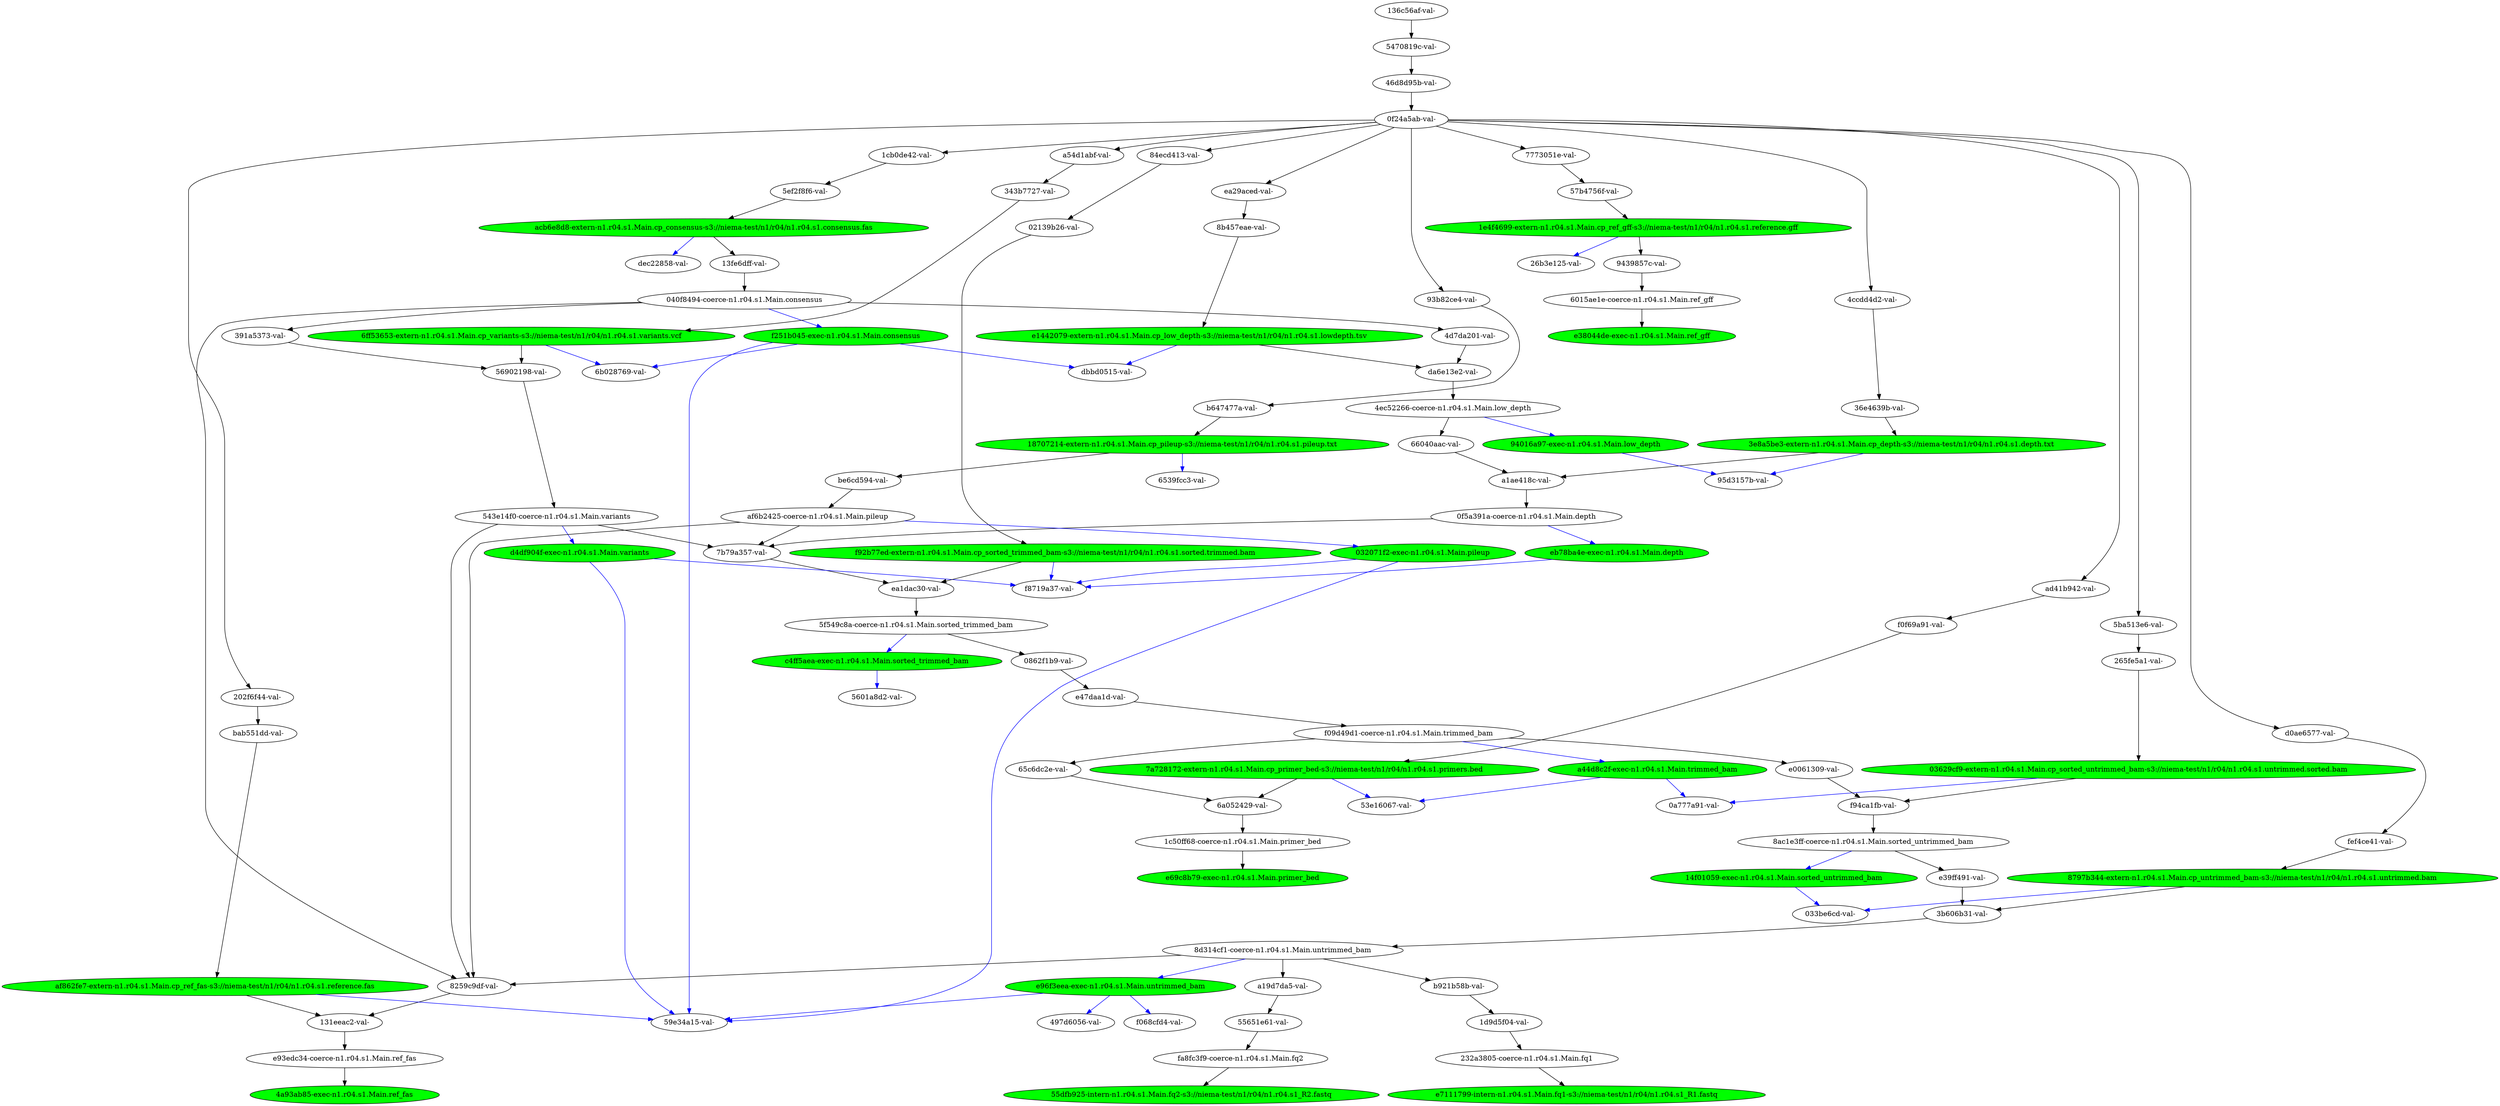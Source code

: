strict digraph "reflow flowgraph sha256:3a82edfb4ef3d942da0103570a7dd9af2effc4fc29f757d532c115c76b0dff3e" {
// Node definitions.
"02139b26-val-";
"032071f2-exec-n1.r04.s1.Main.pileup" [
fillcolor=green
style=filled
];
"033be6cd-val-";
"03629cf9-extern-n1.r04.s1.Main.cp_sorted_untrimmed_bam-s3://niema-test/n1/r04/n1.r04.s1.untrimmed.sorted.bam" [
fillcolor=green
style=filled
];
"040f8494-coerce-n1.r04.s1.Main.consensus";
"0862f1b9-val-";
"0a777a91-val-";
"0f24a5ab-val-";
"0f5a391a-coerce-n1.r04.s1.Main.depth";
"131eeac2-val-";
"136c56af-val-";
"13fe6dff-val-";
"14f01059-exec-n1.r04.s1.Main.sorted_untrimmed_bam" [
fillcolor=green
style=filled
];
"18707214-extern-n1.r04.s1.Main.cp_pileup-s3://niema-test/n1/r04/n1.r04.s1.pileup.txt" [
fillcolor=green
style=filled
];
"1c50ff68-coerce-n1.r04.s1.Main.primer_bed";
"1cb0de42-val-";
"1d9d5f04-val-";
"1e4f4699-extern-n1.r04.s1.Main.cp_ref_gff-s3://niema-test/n1/r04/n1.r04.s1.reference.gff" [
fillcolor=green
style=filled
];
"202f6f44-val-";
"232a3805-coerce-n1.r04.s1.Main.fq1";
"265fe5a1-val-";
"26b3e125-val-";
"343b7727-val-";
"36e4639b-val-";
"391a5373-val-";
"3b606b31-val-";
"3e8a5be3-extern-n1.r04.s1.Main.cp_depth-s3://niema-test/n1/r04/n1.r04.s1.depth.txt" [
fillcolor=green
style=filled
];
"46d8d95b-val-";
"497d6056-val-";
"4a93ab85-exec-n1.r04.s1.Main.ref_fas" [
fillcolor=green
style=filled
];
"4ccdd4d2-val-";
"4d7da201-val-";
"4ec52266-coerce-n1.r04.s1.Main.low_depth";
"53e16067-val-";
"543e14f0-coerce-n1.r04.s1.Main.variants";
"5470819c-val-";
"55651e61-val-";
"55dfb925-intern-n1.r04.s1.Main.fq2-s3://niema-test/n1/r04/n1.r04.s1_R2.fastq" [
fillcolor=green
style=filled
];
"5601a8d2-val-";
"56902198-val-";
"57b4756f-val-";
"59e34a15-val-";
"5ba513e6-val-";
"5ef2f8f6-val-";
"5f549c8a-coerce-n1.r04.s1.Main.sorted_trimmed_bam";
"6015ae1e-coerce-n1.r04.s1.Main.ref_gff";
"6539fcc3-val-";
"65c6dc2e-val-";
"66040aac-val-";
"6a052429-val-";
"6b028769-val-";
"6ff53653-extern-n1.r04.s1.Main.cp_variants-s3://niema-test/n1/r04/n1.r04.s1.variants.vcf" [
fillcolor=green
style=filled
];
"7773051e-val-";
"7a728172-extern-n1.r04.s1.Main.cp_primer_bed-s3://niema-test/n1/r04/n1.r04.s1.primers.bed" [
fillcolor=green
style=filled
];
"7b79a357-val-";
"8259c9df-val-";
"84ecd413-val-";
"8797b344-extern-n1.r04.s1.Main.cp_untrimmed_bam-s3://niema-test/n1/r04/n1.r04.s1.untrimmed.bam" [
fillcolor=green
style=filled
];
"8ac1e3ff-coerce-n1.r04.s1.Main.sorted_untrimmed_bam";
"8b457eae-val-";
"8d314cf1-coerce-n1.r04.s1.Main.untrimmed_bam";
"93b82ce4-val-";
"94016a97-exec-n1.r04.s1.Main.low_depth" [
fillcolor=green
style=filled
];
"9439857c-val-";
"95d3157b-val-";
"a19d7da5-val-";
"a1ae418c-val-";
"a44d8c2f-exec-n1.r04.s1.Main.trimmed_bam" [
fillcolor=green
style=filled
];
"a54d1abf-val-";
"acb6e8d8-extern-n1.r04.s1.Main.cp_consensus-s3://niema-test/n1/r04/n1.r04.s1.consensus.fas" [
fillcolor=green
style=filled
];
"ad41b942-val-";
"af6b2425-coerce-n1.r04.s1.Main.pileup";
"af862fe7-extern-n1.r04.s1.Main.cp_ref_fas-s3://niema-test/n1/r04/n1.r04.s1.reference.fas" [
fillcolor=green
style=filled
];
"b647477a-val-";
"b921b58b-val-";
"bab551dd-val-";
"be6cd594-val-";
"c4ff5aea-exec-n1.r04.s1.Main.sorted_trimmed_bam" [
fillcolor=green
style=filled
];
"d0ae6577-val-";
"d4df904f-exec-n1.r04.s1.Main.variants" [
fillcolor=green
style=filled
];
"da6e13e2-val-";
"dbbd0515-val-";
"dec22858-val-";
"e0061309-val-";
"e1442079-extern-n1.r04.s1.Main.cp_low_depth-s3://niema-test/n1/r04/n1.r04.s1.lowdepth.tsv" [
fillcolor=green
style=filled
];
"e38044de-exec-n1.r04.s1.Main.ref_gff" [
fillcolor=green
style=filled
];
"e39ff491-val-";
"e47daa1d-val-";
"e69c8b79-exec-n1.r04.s1.Main.primer_bed" [
fillcolor=green
style=filled
];
"e7111799-intern-n1.r04.s1.Main.fq1-s3://niema-test/n1/r04/n1.r04.s1_R1.fastq" [
fillcolor=green
style=filled
];
"e93edc34-coerce-n1.r04.s1.Main.ref_fas";
"e96f3eea-exec-n1.r04.s1.Main.untrimmed_bam" [
fillcolor=green
style=filled
];
"ea1dac30-val-";
"ea29aced-val-";
"eb78ba4e-exec-n1.r04.s1.Main.depth" [
fillcolor=green
style=filled
];
"f068cfd4-val-";
"f09d49d1-coerce-n1.r04.s1.Main.trimmed_bam";
"f0f69a91-val-";
"f251b045-exec-n1.r04.s1.Main.consensus" [
fillcolor=green
style=filled
];
"f8719a37-val-";
"f92b77ed-extern-n1.r04.s1.Main.cp_sorted_trimmed_bam-s3://niema-test/n1/r04/n1.r04.s1.sorted.trimmed.bam" [
fillcolor=green
style=filled
];
"f94ca1fb-val-";
"fa8fc3f9-coerce-n1.r04.s1.Main.fq2";
"fef4ce41-val-";

// Edge definitions.
"02139b26-val-" -> "f92b77ed-extern-n1.r04.s1.Main.cp_sorted_trimmed_bam-s3://niema-test/n1/r04/n1.r04.s1.sorted.trimmed.bam" [dynamic=false];
"032071f2-exec-n1.r04.s1.Main.pileup" -> "59e34a15-val-" [
dynamic=true
color=blue
];
"032071f2-exec-n1.r04.s1.Main.pileup" -> "f8719a37-val-" [
dynamic=true
color=blue
];
"03629cf9-extern-n1.r04.s1.Main.cp_sorted_untrimmed_bam-s3://niema-test/n1/r04/n1.r04.s1.untrimmed.sorted.bam" -> "0a777a91-val-" [
dynamic=true
color=blue
];
"03629cf9-extern-n1.r04.s1.Main.cp_sorted_untrimmed_bam-s3://niema-test/n1/r04/n1.r04.s1.untrimmed.sorted.bam" -> "f94ca1fb-val-" [dynamic=false];
"040f8494-coerce-n1.r04.s1.Main.consensus" -> "391a5373-val-" [dynamic=false];
"040f8494-coerce-n1.r04.s1.Main.consensus" -> "4d7da201-val-" [dynamic=false];
"040f8494-coerce-n1.r04.s1.Main.consensus" -> "8259c9df-val-" [dynamic=false];
"040f8494-coerce-n1.r04.s1.Main.consensus" -> "f251b045-exec-n1.r04.s1.Main.consensus" [
dynamic=true
color=blue
];
"0862f1b9-val-" -> "e47daa1d-val-" [dynamic=false];
"0f24a5ab-val-" -> "1cb0de42-val-" [dynamic=false];
"0f24a5ab-val-" -> "202f6f44-val-" [dynamic=false];
"0f24a5ab-val-" -> "4ccdd4d2-val-" [dynamic=false];
"0f24a5ab-val-" -> "5ba513e6-val-" [dynamic=false];
"0f24a5ab-val-" -> "7773051e-val-" [dynamic=false];
"0f24a5ab-val-" -> "84ecd413-val-" [dynamic=false];
"0f24a5ab-val-" -> "93b82ce4-val-" [dynamic=false];
"0f24a5ab-val-" -> "a54d1abf-val-" [dynamic=false];
"0f24a5ab-val-" -> "ad41b942-val-" [dynamic=false];
"0f24a5ab-val-" -> "d0ae6577-val-" [dynamic=false];
"0f24a5ab-val-" -> "ea29aced-val-" [dynamic=false];
"0f5a391a-coerce-n1.r04.s1.Main.depth" -> "7b79a357-val-" [dynamic=false];
"0f5a391a-coerce-n1.r04.s1.Main.depth" -> "eb78ba4e-exec-n1.r04.s1.Main.depth" [
dynamic=true
color=blue
];
"131eeac2-val-" -> "e93edc34-coerce-n1.r04.s1.Main.ref_fas" [dynamic=false];
"136c56af-val-" -> "5470819c-val-" [dynamic=false];
"13fe6dff-val-" -> "040f8494-coerce-n1.r04.s1.Main.consensus" [dynamic=false];
"14f01059-exec-n1.r04.s1.Main.sorted_untrimmed_bam" -> "033be6cd-val-" [
dynamic=true
color=blue
];
"18707214-extern-n1.r04.s1.Main.cp_pileup-s3://niema-test/n1/r04/n1.r04.s1.pileup.txt" -> "6539fcc3-val-" [
dynamic=true
color=blue
];
"18707214-extern-n1.r04.s1.Main.cp_pileup-s3://niema-test/n1/r04/n1.r04.s1.pileup.txt" -> "be6cd594-val-" [dynamic=false];
"1c50ff68-coerce-n1.r04.s1.Main.primer_bed" -> "e69c8b79-exec-n1.r04.s1.Main.primer_bed" [dynamic=false];
"1cb0de42-val-" -> "5ef2f8f6-val-" [dynamic=false];
"1d9d5f04-val-" -> "232a3805-coerce-n1.r04.s1.Main.fq1" [dynamic=false];
"1e4f4699-extern-n1.r04.s1.Main.cp_ref_gff-s3://niema-test/n1/r04/n1.r04.s1.reference.gff" -> "26b3e125-val-" [
dynamic=true
color=blue
];
"1e4f4699-extern-n1.r04.s1.Main.cp_ref_gff-s3://niema-test/n1/r04/n1.r04.s1.reference.gff" -> "9439857c-val-" [dynamic=false];
"202f6f44-val-" -> "bab551dd-val-" [dynamic=false];
"232a3805-coerce-n1.r04.s1.Main.fq1" -> "e7111799-intern-n1.r04.s1.Main.fq1-s3://niema-test/n1/r04/n1.r04.s1_R1.fastq" [dynamic=false];
"265fe5a1-val-" -> "03629cf9-extern-n1.r04.s1.Main.cp_sorted_untrimmed_bam-s3://niema-test/n1/r04/n1.r04.s1.untrimmed.sorted.bam" [dynamic=false];
"343b7727-val-" -> "6ff53653-extern-n1.r04.s1.Main.cp_variants-s3://niema-test/n1/r04/n1.r04.s1.variants.vcf" [dynamic=false];
"36e4639b-val-" -> "3e8a5be3-extern-n1.r04.s1.Main.cp_depth-s3://niema-test/n1/r04/n1.r04.s1.depth.txt" [dynamic=false];
"391a5373-val-" -> "56902198-val-" [dynamic=false];
"3b606b31-val-" -> "8d314cf1-coerce-n1.r04.s1.Main.untrimmed_bam" [dynamic=false];
"3e8a5be3-extern-n1.r04.s1.Main.cp_depth-s3://niema-test/n1/r04/n1.r04.s1.depth.txt" -> "95d3157b-val-" [
dynamic=true
color=blue
];
"3e8a5be3-extern-n1.r04.s1.Main.cp_depth-s3://niema-test/n1/r04/n1.r04.s1.depth.txt" -> "a1ae418c-val-" [dynamic=false];
"46d8d95b-val-" -> "0f24a5ab-val-" [dynamic=false];
"4ccdd4d2-val-" -> "36e4639b-val-" [dynamic=false];
"4d7da201-val-" -> "da6e13e2-val-" [dynamic=false];
"4ec52266-coerce-n1.r04.s1.Main.low_depth" -> "66040aac-val-" [dynamic=false];
"4ec52266-coerce-n1.r04.s1.Main.low_depth" -> "94016a97-exec-n1.r04.s1.Main.low_depth" [
dynamic=true
color=blue
];
"543e14f0-coerce-n1.r04.s1.Main.variants" -> "7b79a357-val-" [dynamic=false];
"543e14f0-coerce-n1.r04.s1.Main.variants" -> "8259c9df-val-" [dynamic=false];
"543e14f0-coerce-n1.r04.s1.Main.variants" -> "d4df904f-exec-n1.r04.s1.Main.variants" [
dynamic=true
color=blue
];
"5470819c-val-" -> "46d8d95b-val-" [dynamic=false];
"55651e61-val-" -> "fa8fc3f9-coerce-n1.r04.s1.Main.fq2" [dynamic=false];
"56902198-val-" -> "543e14f0-coerce-n1.r04.s1.Main.variants" [dynamic=false];
"57b4756f-val-" -> "1e4f4699-extern-n1.r04.s1.Main.cp_ref_gff-s3://niema-test/n1/r04/n1.r04.s1.reference.gff" [dynamic=false];
"5ba513e6-val-" -> "265fe5a1-val-" [dynamic=false];
"5ef2f8f6-val-" -> "acb6e8d8-extern-n1.r04.s1.Main.cp_consensus-s3://niema-test/n1/r04/n1.r04.s1.consensus.fas" [dynamic=false];
"5f549c8a-coerce-n1.r04.s1.Main.sorted_trimmed_bam" -> "0862f1b9-val-" [dynamic=false];
"5f549c8a-coerce-n1.r04.s1.Main.sorted_trimmed_bam" -> "c4ff5aea-exec-n1.r04.s1.Main.sorted_trimmed_bam" [
dynamic=true
color=blue
];
"6015ae1e-coerce-n1.r04.s1.Main.ref_gff" -> "e38044de-exec-n1.r04.s1.Main.ref_gff" [dynamic=false];
"65c6dc2e-val-" -> "6a052429-val-" [dynamic=false];
"66040aac-val-" -> "a1ae418c-val-" [dynamic=false];
"6a052429-val-" -> "1c50ff68-coerce-n1.r04.s1.Main.primer_bed" [dynamic=false];
"6ff53653-extern-n1.r04.s1.Main.cp_variants-s3://niema-test/n1/r04/n1.r04.s1.variants.vcf" -> "56902198-val-" [dynamic=false];
"6ff53653-extern-n1.r04.s1.Main.cp_variants-s3://niema-test/n1/r04/n1.r04.s1.variants.vcf" -> "6b028769-val-" [
dynamic=true
color=blue
];
"7773051e-val-" -> "57b4756f-val-" [dynamic=false];
"7a728172-extern-n1.r04.s1.Main.cp_primer_bed-s3://niema-test/n1/r04/n1.r04.s1.primers.bed" -> "53e16067-val-" [
dynamic=true
color=blue
];
"7a728172-extern-n1.r04.s1.Main.cp_primer_bed-s3://niema-test/n1/r04/n1.r04.s1.primers.bed" -> "6a052429-val-" [dynamic=false];
"7b79a357-val-" -> "ea1dac30-val-" [dynamic=false];
"8259c9df-val-" -> "131eeac2-val-" [dynamic=false];
"84ecd413-val-" -> "02139b26-val-" [dynamic=false];
"8797b344-extern-n1.r04.s1.Main.cp_untrimmed_bam-s3://niema-test/n1/r04/n1.r04.s1.untrimmed.bam" -> "033be6cd-val-" [
dynamic=true
color=blue
];
"8797b344-extern-n1.r04.s1.Main.cp_untrimmed_bam-s3://niema-test/n1/r04/n1.r04.s1.untrimmed.bam" -> "3b606b31-val-" [dynamic=false];
"8ac1e3ff-coerce-n1.r04.s1.Main.sorted_untrimmed_bam" -> "14f01059-exec-n1.r04.s1.Main.sorted_untrimmed_bam" [
dynamic=true
color=blue
];
"8ac1e3ff-coerce-n1.r04.s1.Main.sorted_untrimmed_bam" -> "e39ff491-val-" [dynamic=false];
"8b457eae-val-" -> "e1442079-extern-n1.r04.s1.Main.cp_low_depth-s3://niema-test/n1/r04/n1.r04.s1.lowdepth.tsv" [dynamic=false];
"8d314cf1-coerce-n1.r04.s1.Main.untrimmed_bam" -> "8259c9df-val-" [dynamic=false];
"8d314cf1-coerce-n1.r04.s1.Main.untrimmed_bam" -> "a19d7da5-val-" [dynamic=false];
"8d314cf1-coerce-n1.r04.s1.Main.untrimmed_bam" -> "b921b58b-val-" [dynamic=false];
"8d314cf1-coerce-n1.r04.s1.Main.untrimmed_bam" -> "e96f3eea-exec-n1.r04.s1.Main.untrimmed_bam" [
dynamic=true
color=blue
];
"93b82ce4-val-" -> "b647477a-val-" [dynamic=false];
"94016a97-exec-n1.r04.s1.Main.low_depth" -> "95d3157b-val-" [
dynamic=true
color=blue
];
"9439857c-val-" -> "6015ae1e-coerce-n1.r04.s1.Main.ref_gff" [dynamic=false];
"a19d7da5-val-" -> "55651e61-val-" [dynamic=false];
"a1ae418c-val-" -> "0f5a391a-coerce-n1.r04.s1.Main.depth" [dynamic=false];
"a44d8c2f-exec-n1.r04.s1.Main.trimmed_bam" -> "0a777a91-val-" [
dynamic=true
color=blue
];
"a44d8c2f-exec-n1.r04.s1.Main.trimmed_bam" -> "53e16067-val-" [
dynamic=true
color=blue
];
"a54d1abf-val-" -> "343b7727-val-" [dynamic=false];
"acb6e8d8-extern-n1.r04.s1.Main.cp_consensus-s3://niema-test/n1/r04/n1.r04.s1.consensus.fas" -> "13fe6dff-val-" [dynamic=false];
"acb6e8d8-extern-n1.r04.s1.Main.cp_consensus-s3://niema-test/n1/r04/n1.r04.s1.consensus.fas" -> "dec22858-val-" [
dynamic=true
color=blue
];
"ad41b942-val-" -> "f0f69a91-val-" [dynamic=false];
"af6b2425-coerce-n1.r04.s1.Main.pileup" -> "032071f2-exec-n1.r04.s1.Main.pileup" [
dynamic=true
color=blue
];
"af6b2425-coerce-n1.r04.s1.Main.pileup" -> "7b79a357-val-" [dynamic=false];
"af6b2425-coerce-n1.r04.s1.Main.pileup" -> "8259c9df-val-" [dynamic=false];
"af862fe7-extern-n1.r04.s1.Main.cp_ref_fas-s3://niema-test/n1/r04/n1.r04.s1.reference.fas" -> "131eeac2-val-" [dynamic=false];
"af862fe7-extern-n1.r04.s1.Main.cp_ref_fas-s3://niema-test/n1/r04/n1.r04.s1.reference.fas" -> "59e34a15-val-" [
dynamic=true
color=blue
];
"b647477a-val-" -> "18707214-extern-n1.r04.s1.Main.cp_pileup-s3://niema-test/n1/r04/n1.r04.s1.pileup.txt" [dynamic=false];
"b921b58b-val-" -> "1d9d5f04-val-" [dynamic=false];
"bab551dd-val-" -> "af862fe7-extern-n1.r04.s1.Main.cp_ref_fas-s3://niema-test/n1/r04/n1.r04.s1.reference.fas" [dynamic=false];
"be6cd594-val-" -> "af6b2425-coerce-n1.r04.s1.Main.pileup" [dynamic=false];
"c4ff5aea-exec-n1.r04.s1.Main.sorted_trimmed_bam" -> "5601a8d2-val-" [
dynamic=true
color=blue
];
"d0ae6577-val-" -> "fef4ce41-val-" [dynamic=false];
"d4df904f-exec-n1.r04.s1.Main.variants" -> "59e34a15-val-" [
dynamic=true
color=blue
];
"d4df904f-exec-n1.r04.s1.Main.variants" -> "f8719a37-val-" [
dynamic=true
color=blue
];
"da6e13e2-val-" -> "4ec52266-coerce-n1.r04.s1.Main.low_depth" [dynamic=false];
"e0061309-val-" -> "f94ca1fb-val-" [dynamic=false];
"e1442079-extern-n1.r04.s1.Main.cp_low_depth-s3://niema-test/n1/r04/n1.r04.s1.lowdepth.tsv" -> "da6e13e2-val-" [dynamic=false];
"e1442079-extern-n1.r04.s1.Main.cp_low_depth-s3://niema-test/n1/r04/n1.r04.s1.lowdepth.tsv" -> "dbbd0515-val-" [
dynamic=true
color=blue
];
"e39ff491-val-" -> "3b606b31-val-" [dynamic=false];
"e47daa1d-val-" -> "f09d49d1-coerce-n1.r04.s1.Main.trimmed_bam" [dynamic=false];
"e93edc34-coerce-n1.r04.s1.Main.ref_fas" -> "4a93ab85-exec-n1.r04.s1.Main.ref_fas" [dynamic=false];
"e96f3eea-exec-n1.r04.s1.Main.untrimmed_bam" -> "497d6056-val-" [
dynamic=true
color=blue
];
"e96f3eea-exec-n1.r04.s1.Main.untrimmed_bam" -> "59e34a15-val-" [
dynamic=true
color=blue
];
"e96f3eea-exec-n1.r04.s1.Main.untrimmed_bam" -> "f068cfd4-val-" [
dynamic=true
color=blue
];
"ea1dac30-val-" -> "5f549c8a-coerce-n1.r04.s1.Main.sorted_trimmed_bam" [dynamic=false];
"ea29aced-val-" -> "8b457eae-val-" [dynamic=false];
"eb78ba4e-exec-n1.r04.s1.Main.depth" -> "f8719a37-val-" [
dynamic=true
color=blue
];
"f09d49d1-coerce-n1.r04.s1.Main.trimmed_bam" -> "65c6dc2e-val-" [dynamic=false];
"f09d49d1-coerce-n1.r04.s1.Main.trimmed_bam" -> "a44d8c2f-exec-n1.r04.s1.Main.trimmed_bam" [
dynamic=true
color=blue
];
"f09d49d1-coerce-n1.r04.s1.Main.trimmed_bam" -> "e0061309-val-" [dynamic=false];
"f0f69a91-val-" -> "7a728172-extern-n1.r04.s1.Main.cp_primer_bed-s3://niema-test/n1/r04/n1.r04.s1.primers.bed" [dynamic=false];
"f251b045-exec-n1.r04.s1.Main.consensus" -> "59e34a15-val-" [
dynamic=true
color=blue
];
"f251b045-exec-n1.r04.s1.Main.consensus" -> "6b028769-val-" [
dynamic=true
color=blue
];
"f251b045-exec-n1.r04.s1.Main.consensus" -> "dbbd0515-val-" [
dynamic=true
color=blue
];
"f92b77ed-extern-n1.r04.s1.Main.cp_sorted_trimmed_bam-s3://niema-test/n1/r04/n1.r04.s1.sorted.trimmed.bam" -> "ea1dac30-val-" [dynamic=false];
"f92b77ed-extern-n1.r04.s1.Main.cp_sorted_trimmed_bam-s3://niema-test/n1/r04/n1.r04.s1.sorted.trimmed.bam" -> "f8719a37-val-" [
dynamic=true
color=blue
];
"f94ca1fb-val-" -> "8ac1e3ff-coerce-n1.r04.s1.Main.sorted_untrimmed_bam" [dynamic=false];
"fa8fc3f9-coerce-n1.r04.s1.Main.fq2" -> "55dfb925-intern-n1.r04.s1.Main.fq2-s3://niema-test/n1/r04/n1.r04.s1_R2.fastq" [dynamic=false];
"fef4ce41-val-" -> "8797b344-extern-n1.r04.s1.Main.cp_untrimmed_bam-s3://niema-test/n1/r04/n1.r04.s1.untrimmed.bam" [dynamic=false];
}